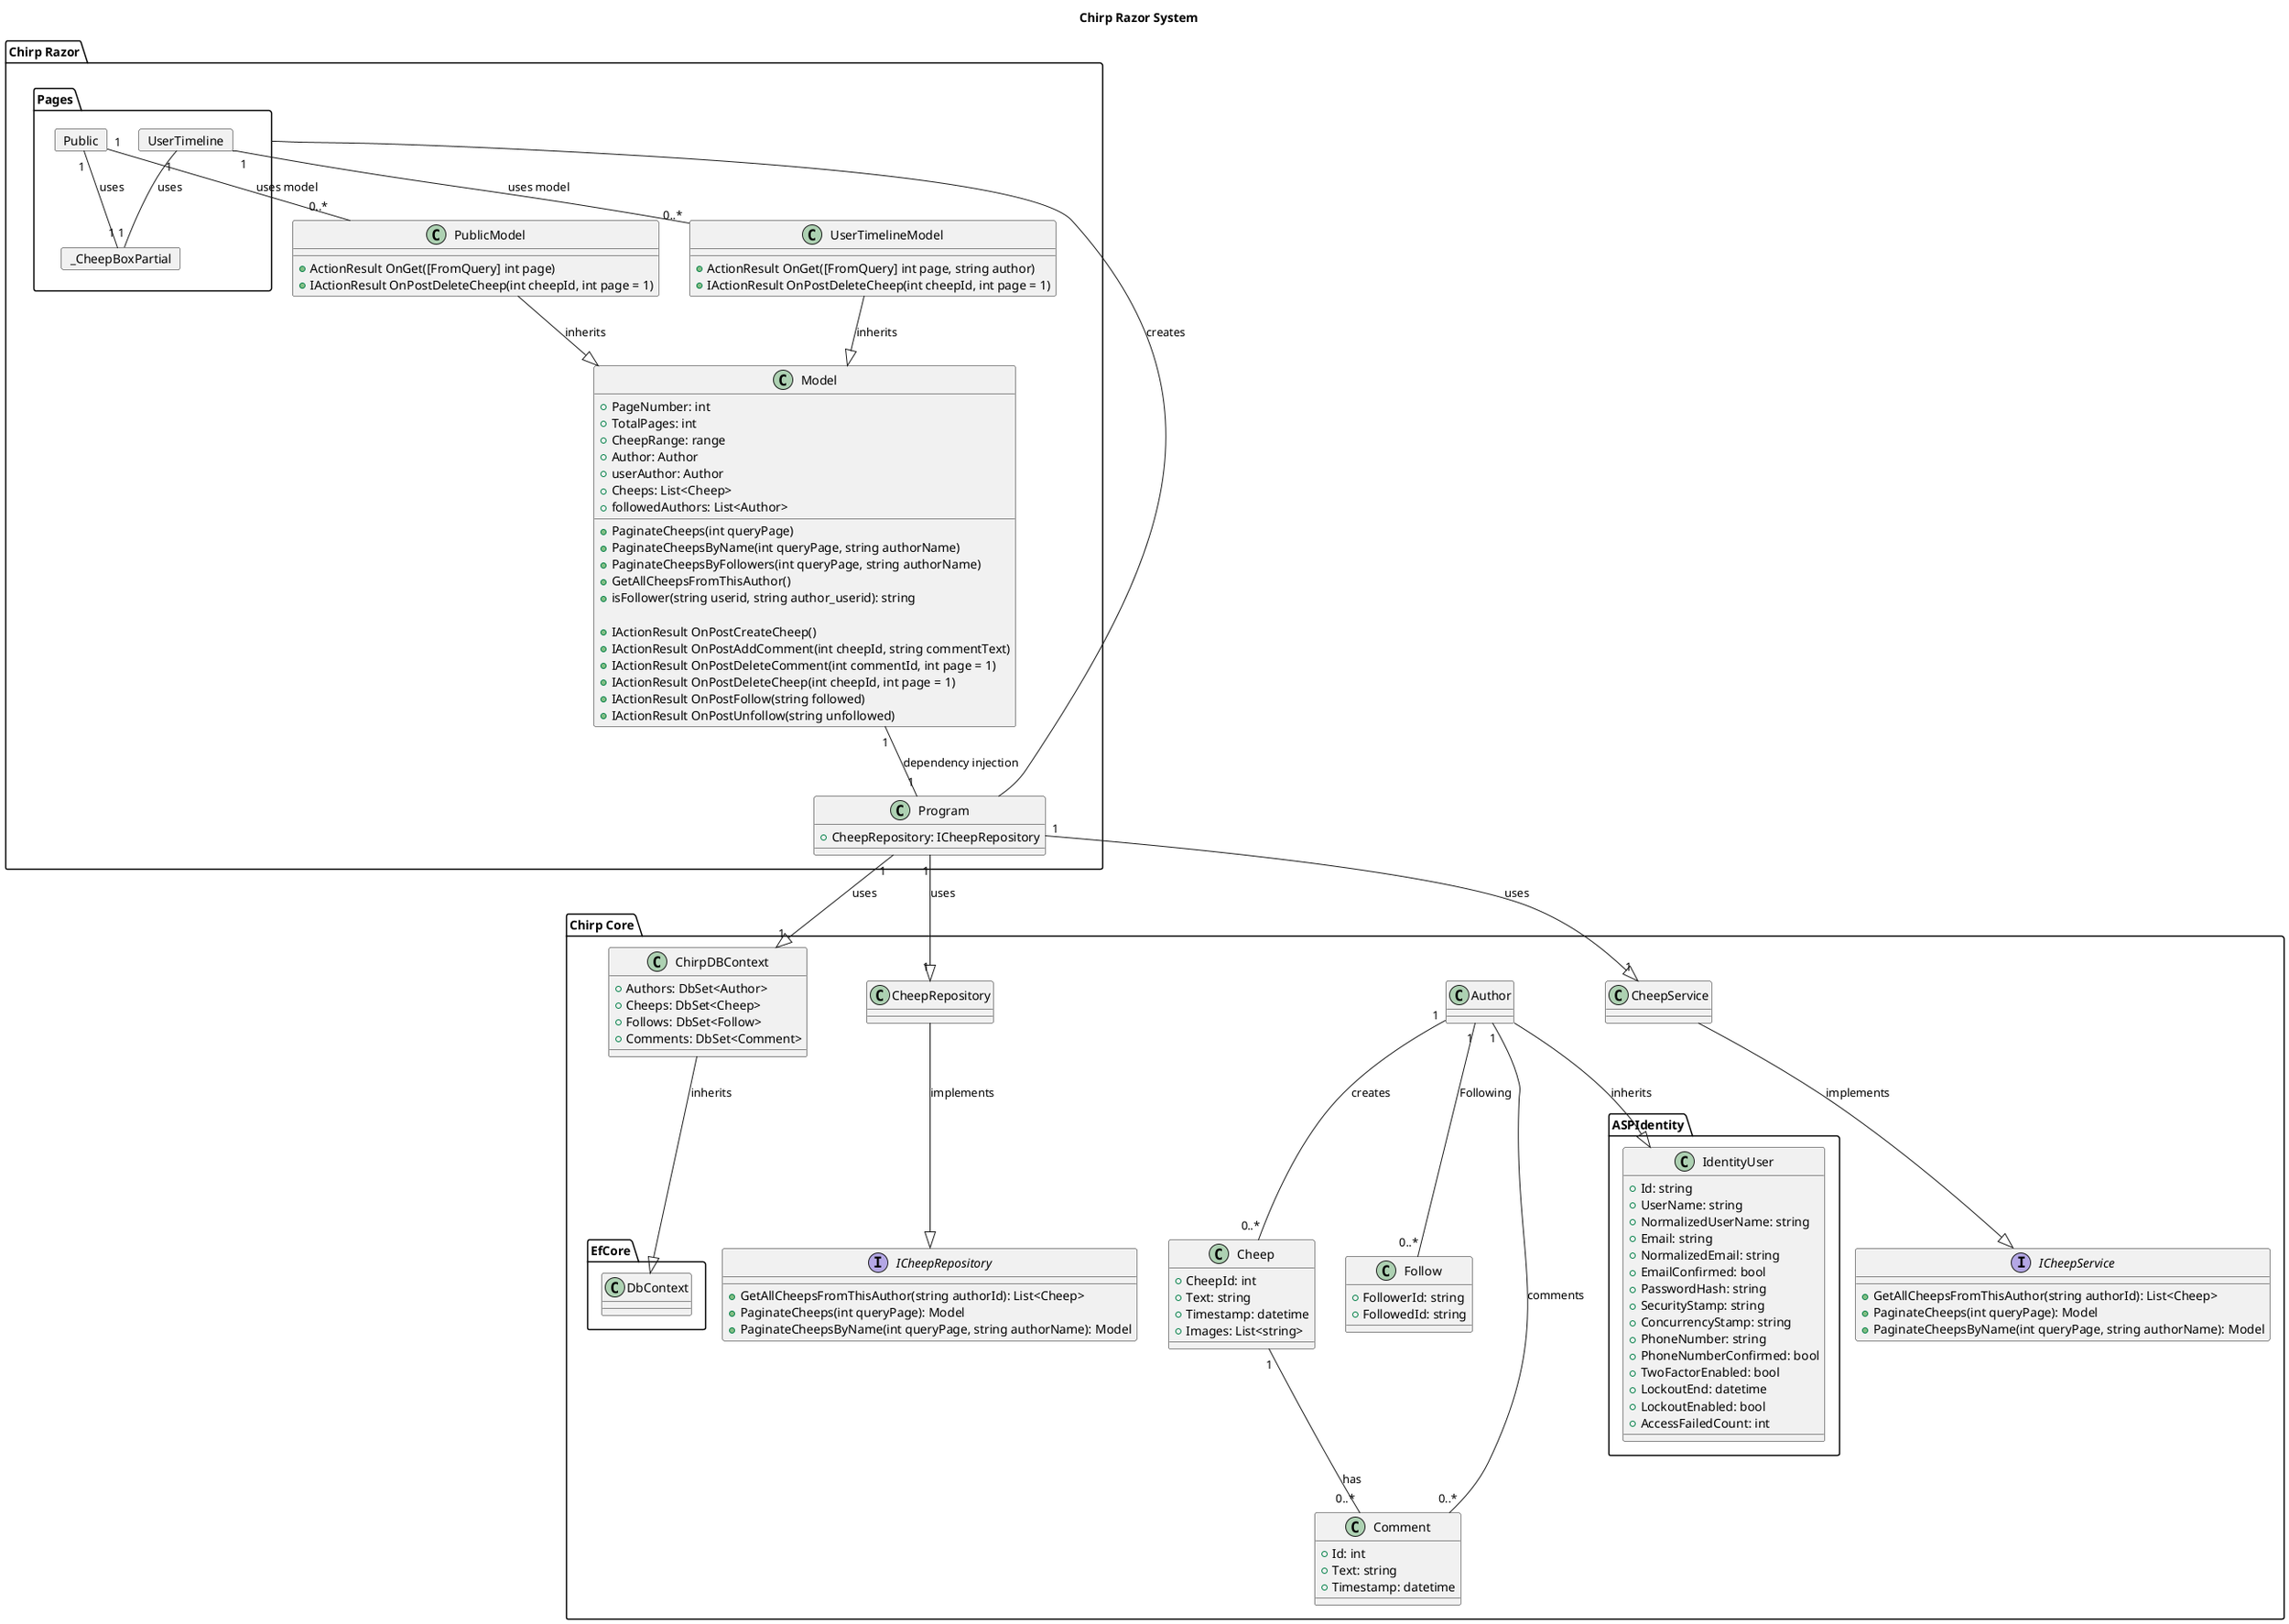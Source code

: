 @startuml
title Chirp Razor System

package "Chirp Razor" {

    card Pages.Public {

    }
    
    card Pages.UserTimeline {

    }

    card Pages._CheepBoxPartial{

    }


    class Model {
        +PageNumber: int
        +TotalPages: int
        +CheepRange: range
        +Author: Author
        +userAuthor: Author
        +Cheeps: List<Cheep>
        +followedAuthors: List<Author>
        +PaginateCheeps(int queryPage)
        +PaginateCheepsByName(int queryPage, string authorName)
        +PaginateCheepsByFollowers(int queryPage, string authorName)
        +GetAllCheepsFromThisAuthor()
        +isFollower(string userid, string author_userid): string

        +IActionResult OnPostCreateCheep()
        +IActionResult OnPostAddComment(int cheepId, string commentText)
        +IActionResult OnPostDeleteComment(int commentId, int page = 1)
        +IActionResult OnPostDeleteCheep(int cheepId, int page = 1)
        +IActionResult OnPostFollow(string followed)
        +IActionResult OnPostUnfollow(string unfollowed)

    }

    class PublicModel {
        +ActionResult OnGet([FromQuery] int page)
        +IActionResult OnPostDeleteCheep(int cheepId, int page = 1)
    }

    class UserTimelineModel {
        +ActionResult OnGet([FromQuery] int page, string author)
        +IActionResult OnPostDeleteCheep(int cheepId, int page = 1)
    }

    class Program {
        +CheepRepository: ICheepRepository
    }

    
    PublicModel --|> Model : inherits
    UserTimelineModel --|> Model : inherits
    Public "1" -- "1" _CheepBoxPartial : uses
    Public "1" -- "0..*" PublicModel : uses model
    UserTimeline "1" -- "1" _CheepBoxPartial : uses
    UserTimeline "1" -- "0..*" UserTimelineModel : uses model
    Program -- Pages : creates
    Model "1" -- "1" Program : dependency injection

}

package "Chirp Core" {
    class ChirpDBContext {
        +Authors: DbSet<Author>
        +Cheeps: DbSet<Cheep>
        +Follows: DbSet<Follow>
        +Comments: DbSet<Comment>
    }

    interface ICheepService {
        +GetAllCheepsFromThisAuthor(string authorId): List<Cheep>
        +PaginateCheeps(int queryPage): Model
        +PaginateCheepsByName(int queryPage, string authorName): Model
    }

    interface ICheepRepository {
        +GetAllCheepsFromThisAuthor(string authorId): List<Cheep>
        +PaginateCheeps(int queryPage): Model
        +PaginateCheepsByName(int queryPage, string authorName): Model
    }

    class Author {

    }

    class Cheep {
        +CheepId: int
        +Text: string
        +Timestamp: datetime
        +Images: List<string>
    }

    class Follow {
        +FollowerId: string
        +FollowedId: string
    }

    class Comment {
        +Id: int
        +Text: string
        +Timestamp: datetime
    }
    class CheepRepository {

    }
    class CheepService {

    }

    class ASPIdentity.IdentityUser {
        +Id: string
        +UserName: string
        +NormalizedUserName: string
        +Email: string
        +NormalizedEmail: string
        +EmailConfirmed: bool
        +PasswordHash: string
        +SecurityStamp: string
        +ConcurrencyStamp: string
        +PhoneNumber: string
        +PhoneNumberConfirmed: bool
        +TwoFactorEnabled: bool
        +LockoutEnd: datetime
        +LockoutEnabled: bool
        +AccessFailedCount: int
    }

    class EfCore.DbContext {
    }


    Program "1" --|> "1" CheepRepository : uses
    Program "1" --|> "1" CheepService : uses
    Program "1" --|> "1" ChirpDBContext : uses


    CheepRepository --|> ICheepRepository : implements
    CheepService --|> ICheepService : implements
    ChirpDBContext --|> DbContext : inherits
    Author --|> IdentityUser : inherits
    
    Author "1" -- "0..*" Cheep : creates
    Author "1" -- "0..*" Follow : Following
    Author "1" -- "0..*" Comment : comments
    Cheep "1" -- "0..*" Comment : has
}

@enduml